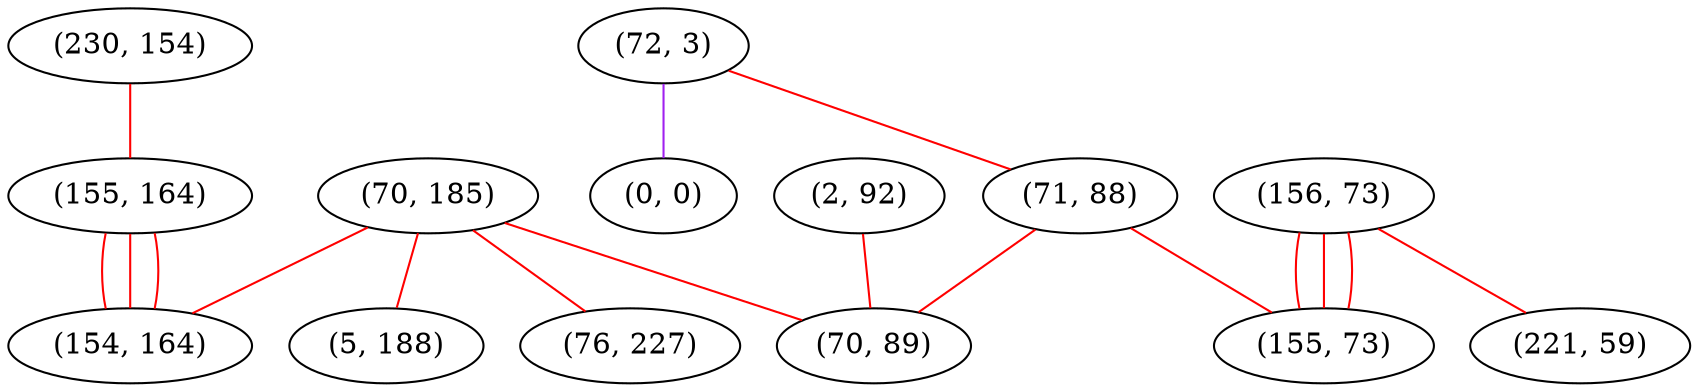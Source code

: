 graph "" {
"(72, 3)";
"(230, 154)";
"(2, 92)";
"(156, 73)";
"(71, 88)";
"(70, 185)";
"(70, 89)";
"(0, 0)";
"(155, 164)";
"(154, 164)";
"(5, 188)";
"(155, 73)";
"(76, 227)";
"(221, 59)";
"(72, 3)" -- "(0, 0)"  [color=purple, key=0, weight=4];
"(72, 3)" -- "(71, 88)"  [color=red, key=0, weight=1];
"(230, 154)" -- "(155, 164)"  [color=red, key=0, weight=1];
"(2, 92)" -- "(70, 89)"  [color=red, key=0, weight=1];
"(156, 73)" -- "(155, 73)"  [color=red, key=0, weight=1];
"(156, 73)" -- "(155, 73)"  [color=red, key=1, weight=1];
"(156, 73)" -- "(155, 73)"  [color=red, key=2, weight=1];
"(156, 73)" -- "(221, 59)"  [color=red, key=0, weight=1];
"(71, 88)" -- "(70, 89)"  [color=red, key=0, weight=1];
"(71, 88)" -- "(155, 73)"  [color=red, key=0, weight=1];
"(70, 185)" -- "(70, 89)"  [color=red, key=0, weight=1];
"(70, 185)" -- "(5, 188)"  [color=red, key=0, weight=1];
"(70, 185)" -- "(76, 227)"  [color=red, key=0, weight=1];
"(70, 185)" -- "(154, 164)"  [color=red, key=0, weight=1];
"(155, 164)" -- "(154, 164)"  [color=red, key=0, weight=1];
"(155, 164)" -- "(154, 164)"  [color=red, key=1, weight=1];
"(155, 164)" -- "(154, 164)"  [color=red, key=2, weight=1];
}
